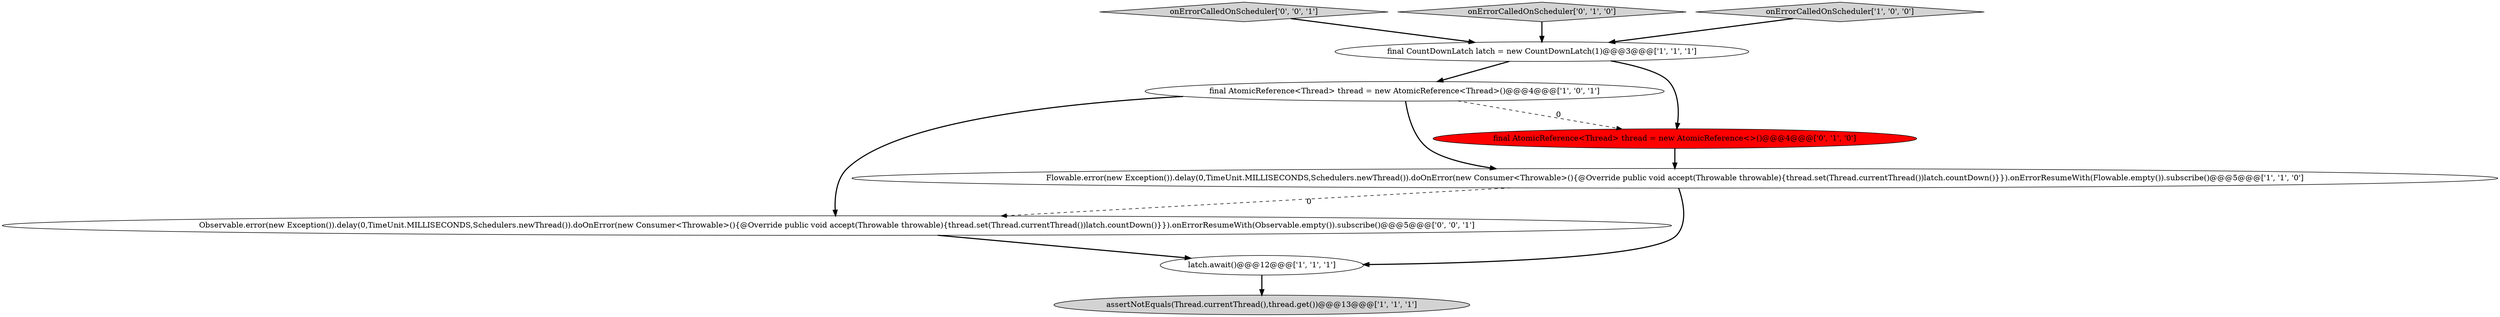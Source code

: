 digraph {
0 [style = filled, label = "final AtomicReference<Thread> thread = new AtomicReference<Thread>()@@@4@@@['1', '0', '1']", fillcolor = white, shape = ellipse image = "AAA0AAABBB1BBB"];
8 [style = filled, label = "Observable.error(new Exception()).delay(0,TimeUnit.MILLISECONDS,Schedulers.newThread()).doOnError(new Consumer<Throwable>(){@Override public void accept(Throwable throwable){thread.set(Thread.currentThread())latch.countDown()}}).onErrorResumeWith(Observable.empty()).subscribe()@@@5@@@['0', '0', '1']", fillcolor = white, shape = ellipse image = "AAA0AAABBB3BBB"];
4 [style = filled, label = "final CountDownLatch latch = new CountDownLatch(1)@@@3@@@['1', '1', '1']", fillcolor = white, shape = ellipse image = "AAA0AAABBB1BBB"];
7 [style = filled, label = "final AtomicReference<Thread> thread = new AtomicReference<>()@@@4@@@['0', '1', '0']", fillcolor = red, shape = ellipse image = "AAA1AAABBB2BBB"];
2 [style = filled, label = "latch.await()@@@12@@@['1', '1', '1']", fillcolor = white, shape = ellipse image = "AAA0AAABBB1BBB"];
5 [style = filled, label = "assertNotEquals(Thread.currentThread(),thread.get())@@@13@@@['1', '1', '1']", fillcolor = lightgray, shape = ellipse image = "AAA0AAABBB1BBB"];
9 [style = filled, label = "onErrorCalledOnScheduler['0', '0', '1']", fillcolor = lightgray, shape = diamond image = "AAA0AAABBB3BBB"];
6 [style = filled, label = "onErrorCalledOnScheduler['0', '1', '0']", fillcolor = lightgray, shape = diamond image = "AAA0AAABBB2BBB"];
1 [style = filled, label = "onErrorCalledOnScheduler['1', '0', '0']", fillcolor = lightgray, shape = diamond image = "AAA0AAABBB1BBB"];
3 [style = filled, label = "Flowable.error(new Exception()).delay(0,TimeUnit.MILLISECONDS,Schedulers.newThread()).doOnError(new Consumer<Throwable>(){@Override public void accept(Throwable throwable){thread.set(Thread.currentThread())latch.countDown()}}).onErrorResumeWith(Flowable.empty()).subscribe()@@@5@@@['1', '1', '0']", fillcolor = white, shape = ellipse image = "AAA0AAABBB1BBB"];
0->3 [style = bold, label=""];
3->8 [style = dashed, label="0"];
6->4 [style = bold, label=""];
1->4 [style = bold, label=""];
7->3 [style = bold, label=""];
3->2 [style = bold, label=""];
8->2 [style = bold, label=""];
0->7 [style = dashed, label="0"];
4->7 [style = bold, label=""];
9->4 [style = bold, label=""];
4->0 [style = bold, label=""];
2->5 [style = bold, label=""];
0->8 [style = bold, label=""];
}
